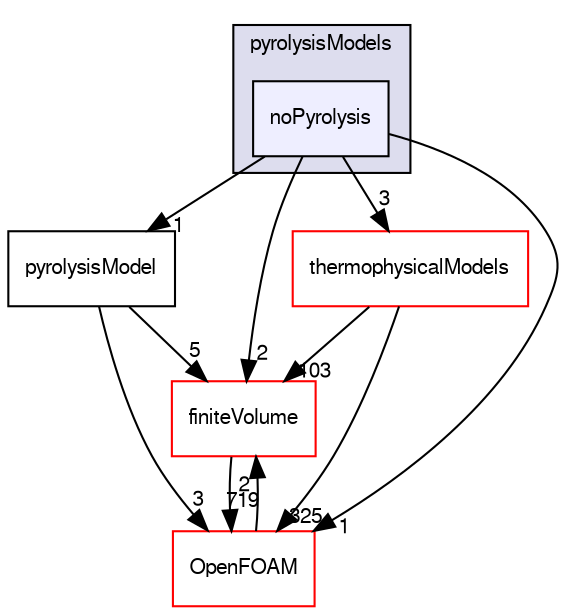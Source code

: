 digraph "src/regionModels/pyrolysisModels/noPyrolysis" {
  bgcolor=transparent;
  compound=true
  node [ fontsize="10", fontname="FreeSans"];
  edge [ labelfontsize="10", labelfontname="FreeSans"];
  subgraph clusterdir_11cc16c52a2c1ae001c7d6462411633c {
    graph [ bgcolor="#ddddee", pencolor="black", label="pyrolysisModels" fontname="FreeSans", fontsize="10", URL="dir_11cc16c52a2c1ae001c7d6462411633c.html"]
  dir_83527e804c9091e4399df489098e7cd4 [shape=box, label="noPyrolysis", style="filled", fillcolor="#eeeeff", pencolor="black", URL="dir_83527e804c9091e4399df489098e7cd4.html"];
  }
  dir_9bd15774b555cf7259a6fa18f99fe99b [shape=box label="finiteVolume" color="red" URL="dir_9bd15774b555cf7259a6fa18f99fe99b.html"];
  dir_a0ba3e92c6d001daa1167efa27bc8080 [shape=box label="pyrolysisModel" URL="dir_a0ba3e92c6d001daa1167efa27bc8080.html"];
  dir_2778d089ec5c4f66810b11f753867003 [shape=box label="thermophysicalModels" color="red" URL="dir_2778d089ec5c4f66810b11f753867003.html"];
  dir_c5473ff19b20e6ec4dfe5c310b3778a8 [shape=box label="OpenFOAM" color="red" URL="dir_c5473ff19b20e6ec4dfe5c310b3778a8.html"];
  dir_9bd15774b555cf7259a6fa18f99fe99b->dir_c5473ff19b20e6ec4dfe5c310b3778a8 [headlabel="719", labeldistance=1.5 headhref="dir_000727_001706.html"];
  dir_a0ba3e92c6d001daa1167efa27bc8080->dir_9bd15774b555cf7259a6fa18f99fe99b [headlabel="5", labeldistance=1.5 headhref="dir_002338_000727.html"];
  dir_a0ba3e92c6d001daa1167efa27bc8080->dir_c5473ff19b20e6ec4dfe5c310b3778a8 [headlabel="3", labeldistance=1.5 headhref="dir_002338_001706.html"];
  dir_83527e804c9091e4399df489098e7cd4->dir_9bd15774b555cf7259a6fa18f99fe99b [headlabel="2", labeldistance=1.5 headhref="dir_002337_000727.html"];
  dir_83527e804c9091e4399df489098e7cd4->dir_a0ba3e92c6d001daa1167efa27bc8080 [headlabel="1", labeldistance=1.5 headhref="dir_002337_002338.html"];
  dir_83527e804c9091e4399df489098e7cd4->dir_2778d089ec5c4f66810b11f753867003 [headlabel="3", labeldistance=1.5 headhref="dir_002337_001058.html"];
  dir_83527e804c9091e4399df489098e7cd4->dir_c5473ff19b20e6ec4dfe5c310b3778a8 [headlabel="1", labeldistance=1.5 headhref="dir_002337_001706.html"];
  dir_2778d089ec5c4f66810b11f753867003->dir_9bd15774b555cf7259a6fa18f99fe99b [headlabel="103", labeldistance=1.5 headhref="dir_001058_000727.html"];
  dir_2778d089ec5c4f66810b11f753867003->dir_c5473ff19b20e6ec4dfe5c310b3778a8 [headlabel="325", labeldistance=1.5 headhref="dir_001058_001706.html"];
  dir_c5473ff19b20e6ec4dfe5c310b3778a8->dir_9bd15774b555cf7259a6fa18f99fe99b [headlabel="2", labeldistance=1.5 headhref="dir_001706_000727.html"];
}
